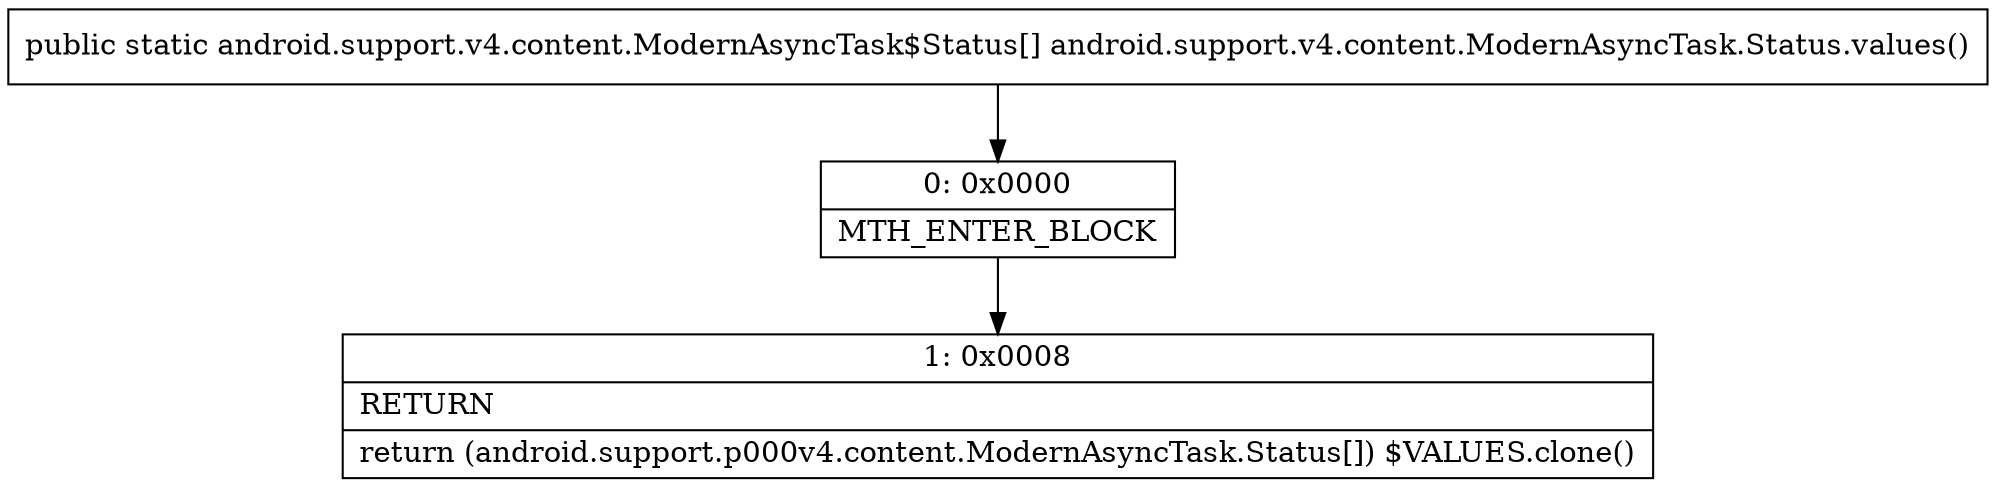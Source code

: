 digraph "CFG forandroid.support.v4.content.ModernAsyncTask.Status.values()[Landroid\/support\/v4\/content\/ModernAsyncTask$Status;" {
Node_0 [shape=record,label="{0\:\ 0x0000|MTH_ENTER_BLOCK\l}"];
Node_1 [shape=record,label="{1\:\ 0x0008|RETURN\l|return (android.support.p000v4.content.ModernAsyncTask.Status[]) $VALUES.clone()\l}"];
MethodNode[shape=record,label="{public static android.support.v4.content.ModernAsyncTask$Status[] android.support.v4.content.ModernAsyncTask.Status.values() }"];
MethodNode -> Node_0;
Node_0 -> Node_1;
}

